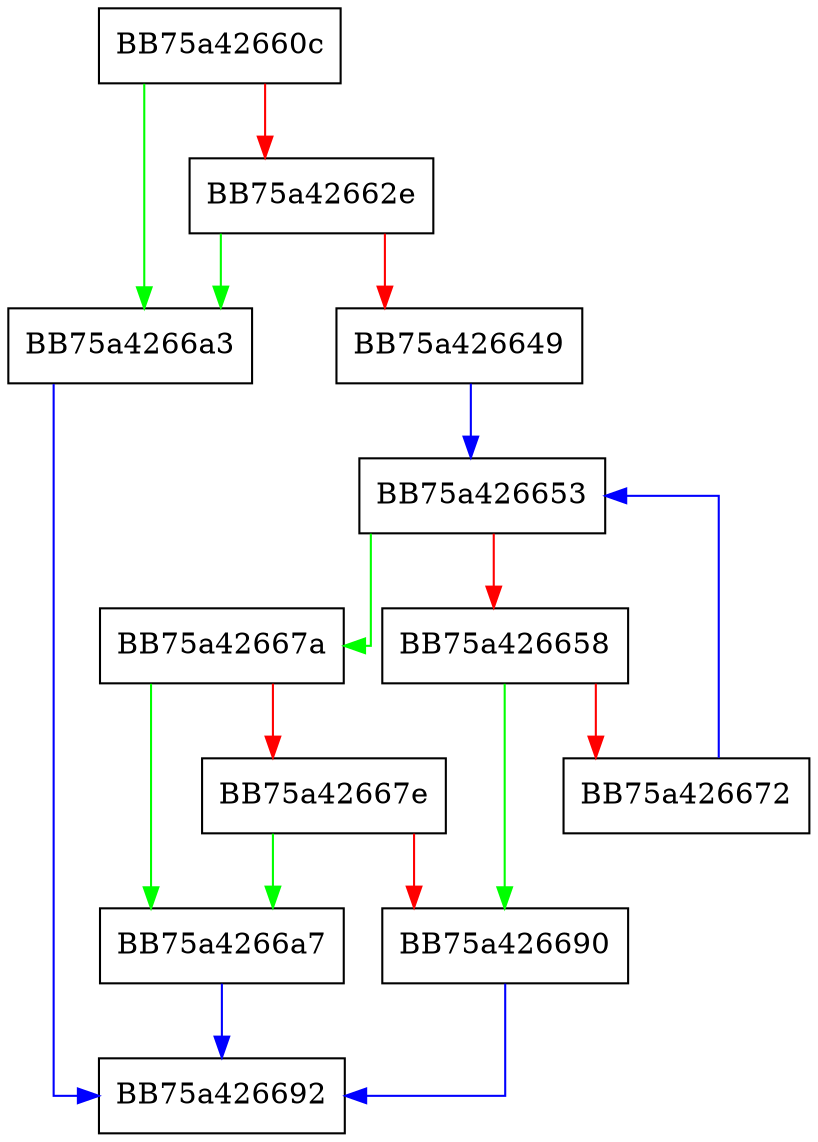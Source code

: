 digraph CreateStaticClassInstance {
  node [shape="box"];
  graph [splines=ortho];
  BB75a42660c -> BB75a4266a3 [color="green"];
  BB75a42660c -> BB75a42662e [color="red"];
  BB75a42662e -> BB75a4266a3 [color="green"];
  BB75a42662e -> BB75a426649 [color="red"];
  BB75a426649 -> BB75a426653 [color="blue"];
  BB75a426653 -> BB75a42667a [color="green"];
  BB75a426653 -> BB75a426658 [color="red"];
  BB75a426658 -> BB75a426690 [color="green"];
  BB75a426658 -> BB75a426672 [color="red"];
  BB75a426672 -> BB75a426653 [color="blue"];
  BB75a42667a -> BB75a4266a7 [color="green"];
  BB75a42667a -> BB75a42667e [color="red"];
  BB75a42667e -> BB75a4266a7 [color="green"];
  BB75a42667e -> BB75a426690 [color="red"];
  BB75a426690 -> BB75a426692 [color="blue"];
  BB75a4266a3 -> BB75a426692 [color="blue"];
  BB75a4266a7 -> BB75a426692 [color="blue"];
}